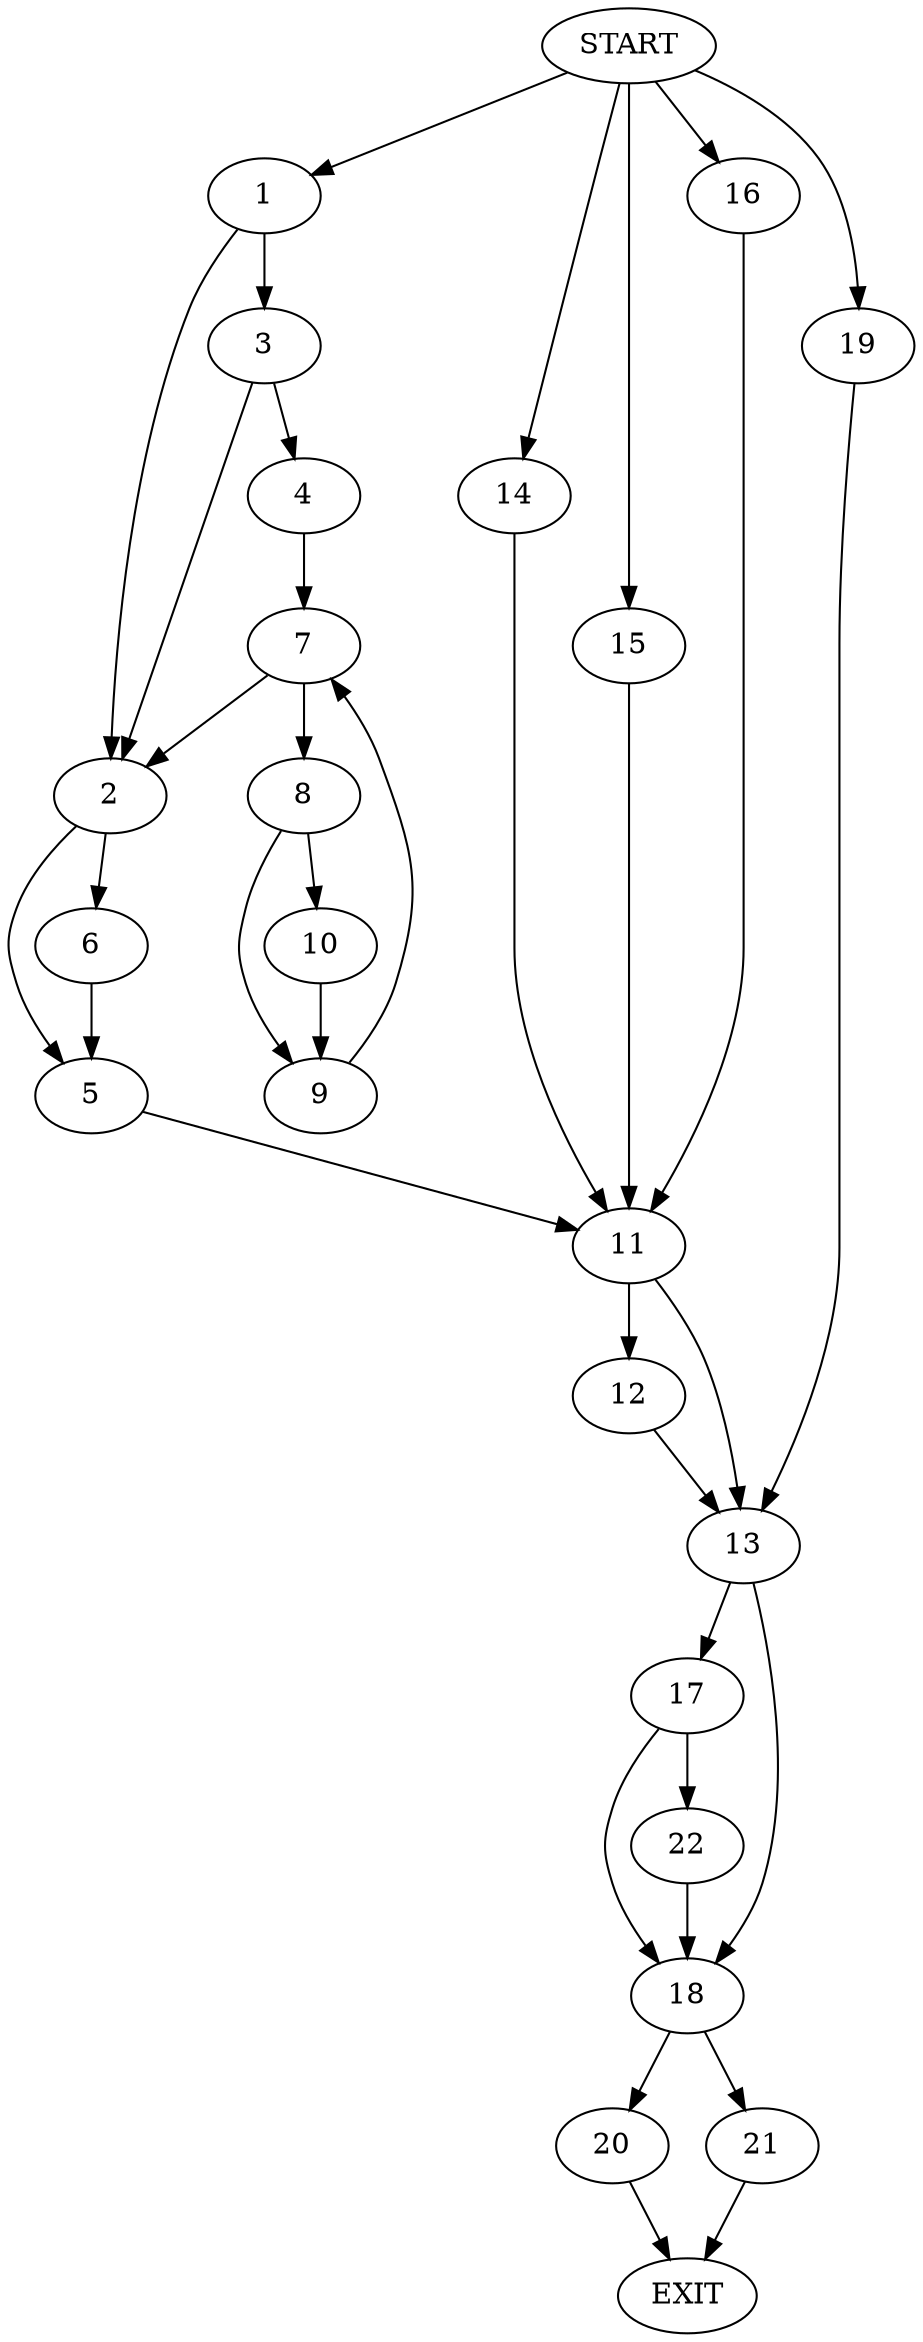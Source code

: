 digraph {
0 [label="START"]
23 [label="EXIT"]
0 -> 1
1 -> 2
1 -> 3
3 -> 4
3 -> 2
2 -> 5
2 -> 6
4 -> 7
7 -> 2
7 -> 8
8 -> 9
8 -> 10
9 -> 7
10 -> 9
6 -> 5
5 -> 11
11 -> 12
11 -> 13
0 -> 14
14 -> 11
0 -> 15
15 -> 11
0 -> 16
16 -> 11
13 -> 17
13 -> 18
12 -> 13
0 -> 19
19 -> 13
18 -> 20
18 -> 21
17 -> 22
17 -> 18
22 -> 18
20 -> 23
21 -> 23
}
